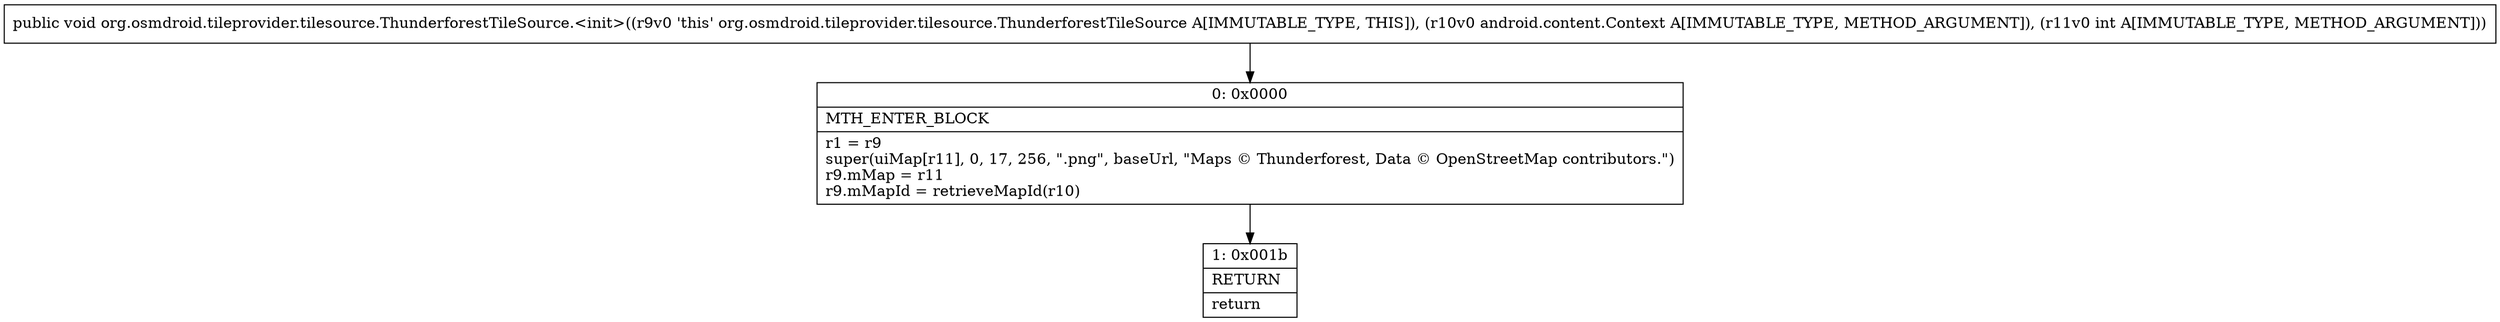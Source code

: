 digraph "CFG fororg.osmdroid.tileprovider.tilesource.ThunderforestTileSource.\<init\>(Landroid\/content\/Context;I)V" {
Node_0 [shape=record,label="{0\:\ 0x0000|MTH_ENTER_BLOCK\l|r1 = r9\lsuper(uiMap[r11], 0, 17, 256, \".png\", baseUrl, \"Maps © Thunderforest, Data © OpenStreetMap contributors.\")\lr9.mMap = r11\lr9.mMapId = retrieveMapId(r10)\l}"];
Node_1 [shape=record,label="{1\:\ 0x001b|RETURN\l|return\l}"];
MethodNode[shape=record,label="{public void org.osmdroid.tileprovider.tilesource.ThunderforestTileSource.\<init\>((r9v0 'this' org.osmdroid.tileprovider.tilesource.ThunderforestTileSource A[IMMUTABLE_TYPE, THIS]), (r10v0 android.content.Context A[IMMUTABLE_TYPE, METHOD_ARGUMENT]), (r11v0 int A[IMMUTABLE_TYPE, METHOD_ARGUMENT])) }"];
MethodNode -> Node_0;
Node_0 -> Node_1;
}

